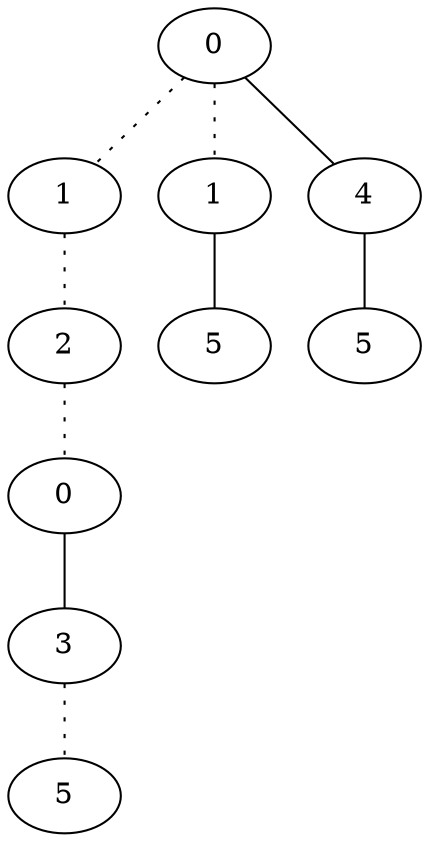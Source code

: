 graph {
a0[label=0];
a1[label=1];
a2[label=2];
a3[label=0];
a4[label=3];
a5[label=5];
a6[label=1];
a7[label=5];
a8[label=4];
a9[label=5];
a0 -- a1 [style=dotted];
a0 -- a6 [style=dotted];
a0 -- a8;
a1 -- a2 [style=dotted];
a2 -- a3 [style=dotted];
a3 -- a4;
a4 -- a5 [style=dotted];
a6 -- a7;
a8 -- a9;
}
